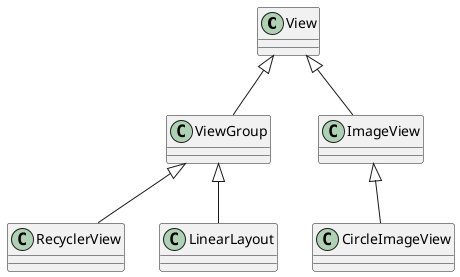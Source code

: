@startuml

class View
class ViewGroup
class RecyclerView
class LinearLayout
class ImageView
class CircleImageView

View <|-- ViewGroup
View <|-- ImageView
ImageView <|-- CircleImageView
ViewGroup <|-- RecyclerView
ViewGroup <|-- LinearLayout

@enduml
